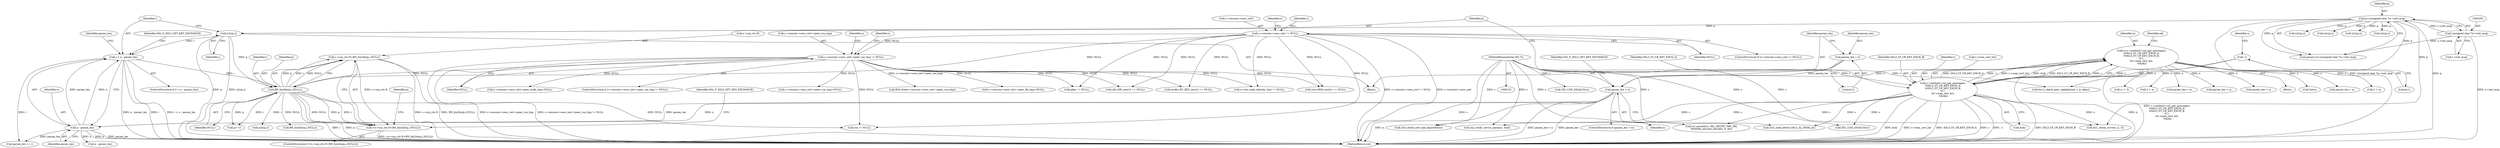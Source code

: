 digraph "0_openssl_b15f8769644b00ef7283521593360b7b2135cb63@pointer" {
"1000538" [label="(Call,s->srp_ctx.N=BN_bin2bn(p,i,NULL))"];
"1000544" [label="(Call,BN_bin2bn(p,i,NULL))"];
"1000519" [label="(Call,n2s(p,i))"];
"1000260" [label="(Call,p=(unsigned char *)s->init_msg)"];
"1000262" [label="(Call,(unsigned char *)s->init_msg)"];
"1000523" [label="(Call,i > n - param_len)"];
"1000525" [label="(Call,n - param_len)"];
"1000511" [label="(Call,param_len > n)"];
"1000507" [label="(Call,param_len = 2)"];
"1000177" [label="(Call,n=s->method->ssl_get_message(s,\n\t\tSSL3_ST_CR_KEY_EXCH_A,\n\t\tSSL3_ST_CR_KEY_EXCH_B,\n\t\t-1,\n\t\ts->max_cert_list,\n \t\t&ok))"];
"1000179" [label="(Call,s->method->ssl_get_message(s,\n\t\tSSL3_ST_CR_KEY_EXCH_A,\n\t\tSSL3_ST_CR_KEY_EXCH_B,\n\t\t-1,\n\t\ts->max_cert_list,\n \t\t&ok))"];
"1000126" [label="(MethodParameterIn,SSL *s)"];
"1000183" [label="(Call,-1)"];
"1000277" [label="(Call,s->session->sess_cert->peer_rsa_tmp != NULL)"];
"1000268" [label="(Call,s->session->sess_cert != NULL)"];
"1000537" [label="(Call,!(s->srp_ctx.N=BN_bin2bn(p,i,NULL)))"];
"1000182" [label="(Identifier,SSL3_ST_CR_KEY_EXCH_B)"];
"1000509" [label="(Literal,2)"];
"1000943" [label="(Call,param_len > n)"];
"1000258" [label="(Call,param=p=(unsigned char *)s->init_msg)"];
"1000186" [label="(Identifier,s)"];
"1000522" [label="(ControlStructure,if (i > n - param_len))"];
"1000530" [label="(Identifier,SSL_F_SSL3_GET_KEY_EXCHANGE)"];
"1000277" [label="(Call,s->session->sess_cert->peer_rsa_tmp != NULL)"];
"1001436" [label="(Call,tls12_check_peer_sigalg(&md, s, p, pkey))"];
"1001203" [label="(Call,tls1_check_curve(s, p, 3))"];
"1000511" [label="(Call,param_len > n)"];
"1000178" [label="(Identifier,n)"];
"1001416" [label="(Call,pkey != NULL)"];
"1000537" [label="(Call,!(s->srp_ctx.N=BN_bin2bn(p,i,NULL)))"];
"1000179" [label="(Call,s->method->ssl_get_message(s,\n\t\tSSL3_ST_CR_KEY_EXCH_A,\n\t\tSSL3_ST_CR_KEY_EXCH_B,\n\t\t-1,\n\t\ts->max_cert_list,\n \t\t&ok))"];
"1000533" [label="(Call,param_len += i)"];
"1000510" [label="(ControlStructure,if (param_len > n))"];
"1001514" [label="(Call,SSL_USE_SIGALGS(s))"];
"1001426" [label="(Call,2 > n)"];
"1000512" [label="(Identifier,param_len)"];
"1001729" [label="(Call,ssl3_send_alert(s,SSL3_AL_FATAL,al))"];
"1000126" [label="(MethodParameterIn,SSL *s)"];
"1000287" [label="(Call,RSA_free(s->session->sess_cert->peer_rsa_tmp))"];
"1000321" [label="(Call,s->session->sess_cert->peer_dh_tmp=NULL)"];
"1000929" [label="(Call,(dh=DH_new()) == NULL)"];
"1000595" [label="(Call,BN_bin2bn(p,i,NULL))"];
"1001179" [label="(Call,(ecdh=EC_KEY_new()) == NULL)"];
"1000177" [label="(Call,n=s->method->ssl_get_message(s,\n\t\tSSL3_ST_CR_KEY_EXCH_A,\n\t\tSSL3_ST_CR_KEY_EXCH_B,\n\t\t-1,\n\t\ts->max_cert_list,\n \t\t&ok))"];
"1001713" [label="(Call,n != 0)"];
"1000291" [label="(Identifier,s)"];
"1000513" [label="(Identifier,n)"];
"1001421" [label="(Call,SSL_USE_SIGALGS(s))"];
"1000458" [label="(Call,s->ctx->psk_identity_hint != NULL)"];
"1000414" [label="(Call,n2s(p,i))"];
"1000527" [label="(Identifier,param_len)"];
"1001471" [label="(Call,2 > n)"];
"1000520" [label="(Identifier,p)"];
"1000546" [label="(Identifier,i)"];
"1000406" [label="(Call,param_len > n)"];
"1000787" [label="(Call,param_len > n)"];
"1000308" [label="(Identifier,s)"];
"1000264" [label="(Call,s->init_msg)"];
"1000544" [label="(Call,BN_bin2bn(p,i,NULL))"];
"1000547" [label="(Identifier,NULL)"];
"1000192" [label="(Identifier,ok)"];
"1000260" [label="(Call,p=(unsigned char *)s->init_msg)"];
"1001089" [label="(Call,ssl_security(s, SSL_SECOP_TMP_DH,\n\t\t\t\t\t\tDH_security_bits(dh), 0, dh))"];
"1000361" [label="(Identifier,s)"];
"1000521" [label="(Identifier,i)"];
"1000523" [label="(Call,i > n - param_len)"];
"1000285" [label="(Identifier,NULL)"];
"1000281" [label="(Identifier,s)"];
"1001193" [label="(Call,param_len > n)"];
"1000545" [label="(Identifier,p)"];
"1000553" [label="(Call,p+=i)"];
"1001706" [label="(Call,ssl3_check_cert_and_algorithm(s))"];
"1000538" [label="(Call,s->srp_ctx.N=BN_bin2bn(p,i,NULL))"];
"1000536" [label="(ControlStructure,if (!(s->srp_ctx.N=BN_bin2bn(p,i,NULL))))"];
"1000795" [label="(Call,n2s(p,i))"];
"1000183" [label="(Call,-1)"];
"1000554" [label="(Identifier,p)"];
"1000539" [label="(Call,s->srp_ctx.N)"];
"1000127" [label="(Block,)"];
"1001479" [label="(Call,n2s(p,i))"];
"1000347" [label="(Call,s->session->sess_cert->peer_ecdh_tmp=NULL)"];
"1000269" [label="(Call,s->session->sess_cert)"];
"1000507" [label="(Call,param_len = 2)"];
"1000268" [label="(Call,s->session->sess_cert != NULL)"];
"1000525" [label="(Call,n - param_len)"];
"1000274" [label="(Identifier,NULL)"];
"1000516" [label="(Identifier,SSL_F_SSL3_GET_KEY_EXCHANGE)"];
"1000524" [label="(Identifier,i)"];
"1000276" [label="(ControlStructure,if (s->session->sess_cert->peer_rsa_tmp != NULL))"];
"1000262" [label="(Call,(unsigned char *)s->init_msg)"];
"1001764" [label="(MethodReturn,int)"];
"1000519" [label="(Call,n2s(p,i))"];
"1000278" [label="(Call,s->session->sess_cert->peer_rsa_tmp)"];
"1000188" [label="(Call,&ok)"];
"1000559" [label="(Call,n - param_len)"];
"1000526" [label="(Identifier,n)"];
"1000570" [label="(Call,n2s(p,i))"];
"1000267" [label="(ControlStructure,if (s->session->sess_cert != NULL))"];
"1000194" [label="(Call,(int)n)"];
"1000180" [label="(Identifier,s)"];
"1000295" [label="(Call,s->session->sess_cert->peer_rsa_tmp=NULL)"];
"1000184" [label="(Literal,1)"];
"1000951" [label="(Call,n2s(p,i))"];
"1000508" [label="(Identifier,param_len)"];
"1000506" [label="(Block,)"];
"1001737" [label="(Call,rsa != NULL)"];
"1000550" [label="(Identifier,SSL_F_SSL3_GET_KEY_EXCHANGE)"];
"1000261" [label="(Identifier,p)"];
"1000185" [label="(Call,s->max_cert_list)"];
"1000534" [label="(Identifier,param_len)"];
"1000773" [label="(Call,(rsa=RSA_new()) == NULL)"];
"1000181" [label="(Identifier,SSL3_ST_CR_KEY_EXCH_A)"];
"1000720" [label="(Call,srp_verify_server_param(s, &al))"];
"1000538" -> "1000537"  [label="AST: "];
"1000538" -> "1000544"  [label="CFG: "];
"1000539" -> "1000538"  [label="AST: "];
"1000544" -> "1000538"  [label="AST: "];
"1000537" -> "1000538"  [label="CFG: "];
"1000538" -> "1001764"  [label="DDG: s->srp_ctx.N"];
"1000538" -> "1001764"  [label="DDG: BN_bin2bn(p,i,NULL)"];
"1000538" -> "1000537"  [label="DDG: s->srp_ctx.N"];
"1000544" -> "1000538"  [label="DDG: p"];
"1000544" -> "1000538"  [label="DDG: i"];
"1000544" -> "1000538"  [label="DDG: NULL"];
"1000544" -> "1000547"  [label="CFG: "];
"1000545" -> "1000544"  [label="AST: "];
"1000546" -> "1000544"  [label="AST: "];
"1000547" -> "1000544"  [label="AST: "];
"1000544" -> "1001764"  [label="DDG: i"];
"1000544" -> "1001764"  [label="DDG: p"];
"1000544" -> "1000537"  [label="DDG: p"];
"1000544" -> "1000537"  [label="DDG: i"];
"1000544" -> "1000537"  [label="DDG: NULL"];
"1000519" -> "1000544"  [label="DDG: p"];
"1000523" -> "1000544"  [label="DDG: i"];
"1000277" -> "1000544"  [label="DDG: NULL"];
"1000268" -> "1000544"  [label="DDG: NULL"];
"1000544" -> "1000553"  [label="DDG: i"];
"1000544" -> "1000553"  [label="DDG: p"];
"1000544" -> "1000570"  [label="DDG: i"];
"1000544" -> "1000595"  [label="DDG: NULL"];
"1000544" -> "1001737"  [label="DDG: NULL"];
"1000519" -> "1000506"  [label="AST: "];
"1000519" -> "1000521"  [label="CFG: "];
"1000520" -> "1000519"  [label="AST: "];
"1000521" -> "1000519"  [label="AST: "];
"1000524" -> "1000519"  [label="CFG: "];
"1000519" -> "1001764"  [label="DDG: p"];
"1000519" -> "1001764"  [label="DDG: n2s(p,i)"];
"1000260" -> "1000519"  [label="DDG: p"];
"1000519" -> "1000523"  [label="DDG: i"];
"1000260" -> "1000258"  [label="AST: "];
"1000260" -> "1000262"  [label="CFG: "];
"1000261" -> "1000260"  [label="AST: "];
"1000262" -> "1000260"  [label="AST: "];
"1000258" -> "1000260"  [label="CFG: "];
"1000260" -> "1001764"  [label="DDG: (unsigned char *)s->init_msg"];
"1000260" -> "1001764"  [label="DDG: p"];
"1000260" -> "1000258"  [label="DDG: p"];
"1000262" -> "1000260"  [label="DDG: s->init_msg"];
"1000260" -> "1000414"  [label="DDG: p"];
"1000260" -> "1000795"  [label="DDG: p"];
"1000260" -> "1000951"  [label="DDG: p"];
"1000260" -> "1001203"  [label="DDG: p"];
"1000260" -> "1001436"  [label="DDG: p"];
"1000260" -> "1001479"  [label="DDG: p"];
"1000262" -> "1000264"  [label="CFG: "];
"1000263" -> "1000262"  [label="AST: "];
"1000264" -> "1000262"  [label="AST: "];
"1000262" -> "1001764"  [label="DDG: s->init_msg"];
"1000262" -> "1000258"  [label="DDG: s->init_msg"];
"1000523" -> "1000522"  [label="AST: "];
"1000523" -> "1000525"  [label="CFG: "];
"1000524" -> "1000523"  [label="AST: "];
"1000525" -> "1000523"  [label="AST: "];
"1000530" -> "1000523"  [label="CFG: "];
"1000534" -> "1000523"  [label="CFG: "];
"1000523" -> "1001764"  [label="DDG: n - param_len"];
"1000523" -> "1001764"  [label="DDG: i"];
"1000523" -> "1001764"  [label="DDG: i > n - param_len"];
"1000525" -> "1000523"  [label="DDG: n"];
"1000525" -> "1000523"  [label="DDG: param_len"];
"1000523" -> "1000533"  [label="DDG: i"];
"1000525" -> "1000527"  [label="CFG: "];
"1000526" -> "1000525"  [label="AST: "];
"1000527" -> "1000525"  [label="AST: "];
"1000525" -> "1001764"  [label="DDG: n"];
"1000525" -> "1001764"  [label="DDG: param_len"];
"1000511" -> "1000525"  [label="DDG: n"];
"1000511" -> "1000525"  [label="DDG: param_len"];
"1000525" -> "1000533"  [label="DDG: param_len"];
"1000525" -> "1000559"  [label="DDG: n"];
"1000511" -> "1000510"  [label="AST: "];
"1000511" -> "1000513"  [label="CFG: "];
"1000512" -> "1000511"  [label="AST: "];
"1000513" -> "1000511"  [label="AST: "];
"1000516" -> "1000511"  [label="CFG: "];
"1000520" -> "1000511"  [label="CFG: "];
"1000511" -> "1001764"  [label="DDG: n"];
"1000511" -> "1001764"  [label="DDG: param_len > n"];
"1000511" -> "1001764"  [label="DDG: param_len"];
"1000507" -> "1000511"  [label="DDG: param_len"];
"1000177" -> "1000511"  [label="DDG: n"];
"1000507" -> "1000506"  [label="AST: "];
"1000507" -> "1000509"  [label="CFG: "];
"1000508" -> "1000507"  [label="AST: "];
"1000509" -> "1000507"  [label="AST: "];
"1000512" -> "1000507"  [label="CFG: "];
"1000177" -> "1000127"  [label="AST: "];
"1000177" -> "1000179"  [label="CFG: "];
"1000178" -> "1000177"  [label="AST: "];
"1000179" -> "1000177"  [label="AST: "];
"1000192" -> "1000177"  [label="CFG: "];
"1000177" -> "1001764"  [label="DDG: n"];
"1000177" -> "1001764"  [label="DDG: s->method->ssl_get_message(s,\n\t\tSSL3_ST_CR_KEY_EXCH_A,\n\t\tSSL3_ST_CR_KEY_EXCH_B,\n\t\t-1,\n\t\ts->max_cert_list,\n \t\t&ok)"];
"1000179" -> "1000177"  [label="DDG: SSL3_ST_CR_KEY_EXCH_A"];
"1000179" -> "1000177"  [label="DDG: -1"];
"1000179" -> "1000177"  [label="DDG: s->max_cert_list"];
"1000179" -> "1000177"  [label="DDG: &ok"];
"1000179" -> "1000177"  [label="DDG: SSL3_ST_CR_KEY_EXCH_B"];
"1000179" -> "1000177"  [label="DDG: s"];
"1000177" -> "1000194"  [label="DDG: n"];
"1000177" -> "1000406"  [label="DDG: n"];
"1000177" -> "1000787"  [label="DDG: n"];
"1000177" -> "1000943"  [label="DDG: n"];
"1000177" -> "1001193"  [label="DDG: n"];
"1000177" -> "1001426"  [label="DDG: n"];
"1000177" -> "1001471"  [label="DDG: n"];
"1000177" -> "1001713"  [label="DDG: n"];
"1000179" -> "1000188"  [label="CFG: "];
"1000180" -> "1000179"  [label="AST: "];
"1000181" -> "1000179"  [label="AST: "];
"1000182" -> "1000179"  [label="AST: "];
"1000183" -> "1000179"  [label="AST: "];
"1000185" -> "1000179"  [label="AST: "];
"1000188" -> "1000179"  [label="AST: "];
"1000179" -> "1001764"  [label="DDG: SSL3_ST_CR_KEY_EXCH_B"];
"1000179" -> "1001764"  [label="DDG: &ok"];
"1000179" -> "1001764"  [label="DDG: s->max_cert_list"];
"1000179" -> "1001764"  [label="DDG: SSL3_ST_CR_KEY_EXCH_A"];
"1000179" -> "1001764"  [label="DDG: s"];
"1000179" -> "1001764"  [label="DDG: -1"];
"1000126" -> "1000179"  [label="DDG: s"];
"1000183" -> "1000179"  [label="DDG: 1"];
"1000179" -> "1000720"  [label="DDG: s"];
"1000179" -> "1001089"  [label="DDG: s"];
"1000179" -> "1001203"  [label="DDG: s"];
"1000179" -> "1001421"  [label="DDG: s"];
"1000179" -> "1001706"  [label="DDG: s"];
"1000179" -> "1001729"  [label="DDG: s"];
"1000126" -> "1000125"  [label="AST: "];
"1000126" -> "1001764"  [label="DDG: s"];
"1000126" -> "1000720"  [label="DDG: s"];
"1000126" -> "1001089"  [label="DDG: s"];
"1000126" -> "1001203"  [label="DDG: s"];
"1000126" -> "1001421"  [label="DDG: s"];
"1000126" -> "1001436"  [label="DDG: s"];
"1000126" -> "1001514"  [label="DDG: s"];
"1000126" -> "1001706"  [label="DDG: s"];
"1000126" -> "1001729"  [label="DDG: s"];
"1000183" -> "1000184"  [label="CFG: "];
"1000184" -> "1000183"  [label="AST: "];
"1000186" -> "1000183"  [label="CFG: "];
"1000277" -> "1000276"  [label="AST: "];
"1000277" -> "1000285"  [label="CFG: "];
"1000278" -> "1000277"  [label="AST: "];
"1000285" -> "1000277"  [label="AST: "];
"1000291" -> "1000277"  [label="CFG: "];
"1000308" -> "1000277"  [label="CFG: "];
"1000277" -> "1001764"  [label="DDG: s->session->sess_cert->peer_rsa_tmp"];
"1000277" -> "1001764"  [label="DDG: s->session->sess_cert->peer_rsa_tmp != NULL"];
"1000268" -> "1000277"  [label="DDG: NULL"];
"1000277" -> "1000287"  [label="DDG: s->session->sess_cert->peer_rsa_tmp"];
"1000277" -> "1000295"  [label="DDG: NULL"];
"1000277" -> "1000321"  [label="DDG: NULL"];
"1000277" -> "1000347"  [label="DDG: NULL"];
"1000277" -> "1000458"  [label="DDG: NULL"];
"1000277" -> "1000773"  [label="DDG: NULL"];
"1000277" -> "1000929"  [label="DDG: NULL"];
"1000277" -> "1001179"  [label="DDG: NULL"];
"1000277" -> "1001416"  [label="DDG: NULL"];
"1000277" -> "1001737"  [label="DDG: NULL"];
"1000268" -> "1000267"  [label="AST: "];
"1000268" -> "1000274"  [label="CFG: "];
"1000269" -> "1000268"  [label="AST: "];
"1000274" -> "1000268"  [label="AST: "];
"1000281" -> "1000268"  [label="CFG: "];
"1000361" -> "1000268"  [label="CFG: "];
"1000268" -> "1001764"  [label="DDG: s->session->sess_cert"];
"1000268" -> "1001764"  [label="DDG: s->session->sess_cert != NULL"];
"1000268" -> "1000458"  [label="DDG: NULL"];
"1000268" -> "1000773"  [label="DDG: NULL"];
"1000268" -> "1000929"  [label="DDG: NULL"];
"1000268" -> "1001179"  [label="DDG: NULL"];
"1000268" -> "1001416"  [label="DDG: NULL"];
"1000268" -> "1001737"  [label="DDG: NULL"];
"1000537" -> "1000536"  [label="AST: "];
"1000550" -> "1000537"  [label="CFG: "];
"1000554" -> "1000537"  [label="CFG: "];
"1000537" -> "1001764"  [label="DDG: !(s->srp_ctx.N=BN_bin2bn(p,i,NULL))"];
}
